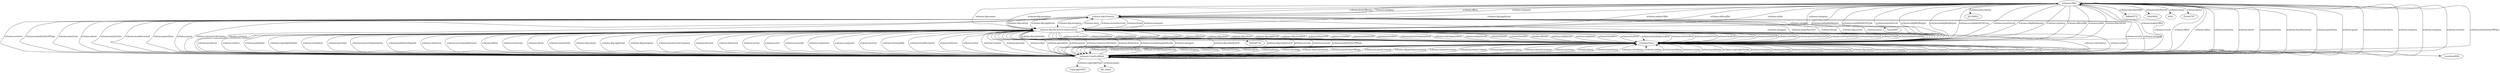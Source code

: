 digraph {
  "20150823" [type=attribute_name,label="20150823"]
  Guns0565 [type=attribute_name,label=Guns0565]
  "schema-dig:Firearm1" [type=class_uri,label="schema-dig:Firearm"]
  Seller0716 [type=attribute_name,label=Seller0716]
  "schema-dig:PersonOrOrganization1" [type=class_uri,label="schema-dig:PersonOrOrganization"]
  Copyright0951 [type=attribute_name,label=Copyright0951]
  "schema:CreativeWork1" [type=class_uri,label="schema:CreativeWork"]
  file_name [type=attribute_name,label=file_name]
  Rifles0572 [type=attribute_name,label=Rifles0572]
  "schema:Offer1" [type=class_uri,label="schema:Offer"]
  Start0821 [type=attribute_name,label=Start0821]
  "0021" [type=attribute_name,label="0021"]
  Price0797 [type=attribute_name,label=Price0797]
  Location0800 [type=attribute_name,label=Location0800]
  "schema:Place1" [type=class_uri,label="schema:Place"]
  "schema-dig:Firearm1" -> Guns0565 [label="schema:category",type=st_property_uri]
  "schema-dig:PersonOrOrganization1" -> Seller0716 [label="schema-dig:identifier",type=st_property_uri]
  "schema:CreativeWork1" -> Copyright0951 [label="schema:copyrightYear",type=st_property_uri]
  "schema:CreativeWork1" -> file_name [label="schema:name",type=st_property_uri]
  "schema:Offer1" -> Rifles0572 [label="schema-dig:identifier",type=st_property_uri]
  "schema:Offer1" -> Start0821 [label="schema:datePosted",type=st_property_uri]
  "schema:Offer1" -> "20150823" [label="schema:description",type=st_property_uri]
  "schema:Offer1" -> "0021" [label="schema:name",type=st_property_uri]
  "schema:Offer1" -> Price0797 [label="schema:price",type=st_property_uri]
  "schema:Place1" -> Location0800 [label="schema:name",type=st_property_uri]
  "schema-dig:PersonOrOrganization1" -> "schema:CreativeWork1" [label="schema-dig:isAuthorOf",type=direct_property_uri,weight=1]
  "schema:CreativeWork1" -> "schema:CreativeWork1" [label="schema:hasPart",type=direct_property_uri,weight=1]
  "schema:CreativeWork1" -> "schema:CreativeWork1" [label="schema:isPartOf",type=direct_property_uri,weight=1]
  "schema:CreativeWork1" -> "schema:CreativeWork1" [label="schema-dig:isAbstractPartOf",type=direct_property_uri,weight=1]
  "schema:CreativeWork1" -> "schema:CreativeWork1" [label="schema-dig:isCitationOf",type=direct_property_uri,weight=1]
  "schema:CreativeWork1" -> "schema:CreativeWork1" [label="schema:citation",type=direct_property_uri,weight=1]
  "schema:CreativeWork1" -> "schema:CreativeWork1" [label="schema:workExample",type=direct_property_uri,weight=1]
  "schema:CreativeWork1" -> "schema:CreativeWork1" [label="schema:exampleOfWork",type=direct_property_uri,weight=1]
  "schema:CreativeWork1" -> "schema:CreativeWork1" [label="schema:license",type=direct_property_uri,weight=1]
  "schema:CreativeWork1" -> "schema:CreativeWork1" [label="schema:translationOfWork",type=direct_property_uri,weight=1]
  "schema:CreativeWork1" -> "schema:CreativeWork1" [label="schema:workTranslation",type=direct_property_uri,weight=1]
  "schema:CreativeWork1" -> "schema:Offer1" [label="schema:offers",type=direct_property_uri,weight=1]
  "schema:CreativeWork1" -> "schema:Place1" [label="schema:locationCreated",type=direct_property_uri,weight=1]
  "schema:CreativeWork1" -> "schema:Place1" [label="schema-dig:primaryLocation",type=direct_property_uri,weight=1]
  "schema:CreativeWork1" -> "schema:Place1" [label="schema:contentLocation",type=direct_property_uri,weight=1]
  "schema:Offer1" -> "schema:Offer1" [label="schema:addOn",type=direct_property_uri,weight=1]
  "schema:Offer1" -> "schema:Place1" [label="schema:ineligibleRegion",type=direct_property_uri,weight=1]
  "schema:Offer1" -> "schema:Place1" [label="schema:availableAtOrFrom",type=direct_property_uri,weight=1]
  "schema:Offer1" -> "schema:Place1" [label="schema:areaServed",type=direct_property_uri,weight=1]
  "schema:Offer1" -> "schema:Place1" [label="schema:eligibleRegion",type=direct_property_uri,weight=1]
  "schema:Place1" -> "schema:Place1" [label="schema:containedIn",type=direct_property_uri,weight=1]
  "schema:Place1" -> "schema:Place1" [label="schema:containedInPlace",type=direct_property_uri,weight=1]
  "schema:Place1" -> "schema:Place1" [label="schema:containsPlace",type=direct_property_uri,weight=1]
  "schema-dig:Firearm1" -> "schema-dig:PersonOrOrganization1" [label="schema:manufacturer",type=inherited,weight=4]
  "schema-dig:Firearm1" -> "schema-dig:PersonOrOrganization1" [label="schema:brand",type=inherited,weight=4]
  "schema-dig:Firearm1" -> "schema-dig:PersonOrOrganization1" [label="schema:category",type=inherited,weight=4]
  "schema-dig:Firearm1" -> "schema-dig:PersonOrOrganization1" [label="schema-dig:owner",type=inherited,weight=4]
  "schema-dig:Firearm1" -> "schema-dig:PersonOrOrganization1" [label="schema-dig:applicant",type=inherited,weight=4]
  "schema-dig:Firearm1" -> "schema-dig:PersonOrOrganization1" [label="schema-dig:assignee",type=inherited,weight=4]
  "schema-dig:Firearm1" -> "schema:CreativeWork1" [label="schema:category",type=inherited,weight=4]
  "schema-dig:Firearm1" -> "schema:CreativeWork1" [label="schema:review",type=inherited,weight=4]
  "schema-dig:Firearm1" -> "schema:CreativeWork1" [label="schema:reviews",type=inherited,weight=4]
  "schema-dig:Firearm1" -> "schema:CreativeWork1" [label="schema:mainEntityOfPage",type=inherited,weight=4]
  "schema-dig:Firearm1" -> "schema:Offer1" [label="schema:offers",type=inherited,weight=4]
  "schema-dig:Firearm1" -> "schema:Offer1" [label="schema:category",type=inherited,weight=4]
  "schema-dig:Firearm1" -> "schema:Place1" [label="schema:category",type=inherited,weight=4]
  "schema-dig:Firearm1" -> "schema:Place1" [label="schema:manufacturer",type=inherited,weight=4]
  "schema-dig:Firearm1" -> "schema:Place1" [label="schema:brand",type=inherited,weight=4]
  "schema-dig:Firearm1" -> "schema:Place1" [label="schema-dig:owner",type=inherited,weight=4]
  "schema-dig:PersonOrOrganization1" -> "schema-dig:Firearm1" [label="schema:owns",type=inherited,weight=4]
  "schema-dig:PersonOrOrganization1" -> "schema:CreativeWork1" [label="schema-dig:isAuthorOf",type=inherited,weight=4]
  "schema-dig:PersonOrOrganization1" -> "schema:CreativeWork1" [label="schema:review",type=inherited,weight=4]
  "schema-dig:PersonOrOrganization1" -> "schema:CreativeWork1" [label="schema:reviews",type=inherited,weight=4]
  "schema-dig:PersonOrOrganization1" -> "schema:CreativeWork1" [label="schema:mainEntityOfPage",type=inherited,weight=4]
  "schema-dig:PersonOrOrganization1" -> "schema:Offer1" [label="schema:makesOffer",type=inherited,weight=4]
  "schema-dig:PersonOrOrganization1" -> "schema:Place1" [label="schema:location",type=inherited,weight=4]
  "schema-dig:PersonOrOrganization1" -> "schema:Place1" [label="schema:foundingLocation",type=inherited,weight=4]
  "schema-dig:PersonOrOrganization1" -> "schema:Place1" [label="schema:serviceArea",type=inherited,weight=4]
  "schema-dig:PersonOrOrganization1" -> "schema:Place1" [label="schema:areaServed",type=inherited,weight=4]
  "schema-dig:PersonOrOrganization1" -> "schema:Place1" [label="schema:hasPOS",type=inherited,weight=4]
  "schema-dig:PersonOrOrganization1" -> "schema:Place1" [label="schema:member",type=inherited,weight=4]
  "schema-dig:PersonOrOrganization1" -> "schema:Place1" [label="schema:memberOf",type=inherited,weight=4]
  "schema-dig:PersonOrOrganization1" -> "schema:Place1" [label="schema:members",type=inherited,weight=4]
  "schema-dig:PersonOrOrganization1" -> "schema:Place1" [label="schema:parentOrganization",type=inherited,weight=4]
  "schema-dig:PersonOrOrganization1" -> "schema:Place1" [label="schema:subOrganization",type=inherited,weight=4]
  "schema-dig:PersonOrOrganization1" -> "schema:Place1" [label="schema:department",type=inherited,weight=4]
  "schema-dig:PersonOrOrganization1" -> "schema:Place1" [label="schema:brand",type=inherited,weight=4]
  "schema-dig:PersonOrOrganization1" -> "schema:Place1" [label="schema:homeLocation",type=inherited,weight=4]
  "schema-dig:PersonOrOrganization1" -> "schema:Place1" [label="schema:workLocation",type=inherited,weight=4]
  "schema-dig:PersonOrOrganization1" -> "schema:Place1" [label="schema:deathPlace",type=inherited,weight=4]
  "schema-dig:PersonOrOrganization1" -> "schema:Place1" [label="schema:birthPlace",type=inherited,weight=4]
  "schema-dig:PersonOrOrganization1" -> "schema:Place1" [label="schema:alumniOf",type=inherited,weight=4]
  "schema-dig:PersonOrOrganization1" -> "schema:Place1" [label="schema:worksFor",type=inherited,weight=4]
  "schema-dig:PersonOrOrganization1" -> "schema:Place1" [label="schema:affiliation",type=inherited,weight=4]
  "schema-dig:PersonOrOrganization1" -> "schema:Place1" [label="schema-dig:owner",type=inherited,weight=4]
  "schema:CreativeWork1" -> "schema-dig:Firearm1" [label="schema:mentions",type=inherited,weight=4]
  "schema:CreativeWork1" -> "schema-dig:Firearm1" [label="schema:about",type=inherited,weight=4]
  "schema:CreativeWork1" -> "schema-dig:Firearm1" [label="schema:mainEntity",type=inherited,weight=4]
  "schema:CreativeWork1" -> "schema-dig:Firearm1" [label="schema:itemReviewed",type=inherited,weight=4]
  "schema:CreativeWork1" -> "schema-dig:Firearm1" [label="schema:gameItem",type=inherited,weight=4]
  "schema:CreativeWork1" -> "schema-dig:Firearm1" [label="schema:quest",type=inherited,weight=4]
  "schema:CreativeWork1" -> "schema-dig:Firearm1" [label="schema:characterAttribute",type=inherited,weight=4]
  "schema:CreativeWork1" -> "schema-dig:Firearm1" [label="schema:category",type=inherited,weight=4]
  "schema:CreativeWork1" -> "schema-dig:PersonOrOrganization1" [label="schema:contributor",type=inherited,weight=4]
  "schema:CreativeWork1" -> "schema-dig:PersonOrOrganization1" [label="schema:author",type=inherited,weight=4]
  "schema:CreativeWork1" -> "schema-dig:PersonOrOrganization1" [label="schema:producer",type=inherited,weight=4]
  "schema:CreativeWork1" -> "schema-dig:PersonOrOrganization1" [label="schema:creator",type=inherited,weight=4]
  "schema:CreativeWork1" -> "schema-dig:PersonOrOrganization1" [label="schema:publisher",type=inherited,weight=4]
  "schema:CreativeWork1" -> "schema-dig:PersonOrOrganization1" [label="schema:copyrightHolder",type=inherited,weight=4]
  "schema:CreativeWork1" -> "schema-dig:PersonOrOrganization1" [label="schema:translator",type=inherited,weight=4]
  "schema:CreativeWork1" -> "schema-dig:PersonOrOrganization1" [label="schema:provider",type=inherited,weight=4]
  "schema:CreativeWork1" -> "schema-dig:PersonOrOrganization1" [label="schema:sourceOrganization",type=inherited,weight=4]
  "schema:CreativeWork1" -> "schema-dig:PersonOrOrganization1" [label="schema:publisherImprint",type=inherited,weight=4]
  "schema:CreativeWork1" -> "schema-dig:PersonOrOrganization1" [label="schema:character",type=inherited,weight=4]
  "schema:CreativeWork1" -> "schema-dig:PersonOrOrganization1" [label="schema:accountablePerson",type=inherited,weight=4]
  "schema:CreativeWork1" -> "schema-dig:PersonOrOrganization1" [label="schema:editor",type=inherited,weight=4]
  "schema:CreativeWork1" -> "schema-dig:PersonOrOrganization1" [label="schema:mentions",type=inherited,weight=4]
  "schema:CreativeWork1" -> "schema-dig:PersonOrOrganization1" [label="schema:about",type=inherited,weight=4]
  "schema:CreativeWork1" -> "schema-dig:PersonOrOrganization1" [label="schema:mainEntity",type=inherited,weight=4]
  "schema:CreativeWork1" -> "schema-dig:PersonOrOrganization1" [label="schema-dig:owner",type=inherited,weight=4]
  "schema:CreativeWork1" -> "schema-dig:PersonOrOrganization1" [label="schema-dig:applicant",type=inherited,weight=4]
  "schema:CreativeWork1" -> "schema-dig:PersonOrOrganization1" [label="schema-dig:assignee",type=inherited,weight=4]
  "schema:CreativeWork1" -> "schema-dig:PersonOrOrganization1" [label="schema:productionCompany",type=inherited,weight=4]
  "schema:CreativeWork1" -> "schema-dig:PersonOrOrganization1" [label="schema:director",type=inherited,weight=4]
  "schema:CreativeWork1" -> "schema-dig:PersonOrOrganization1" [label="schema:directors",type=inherited,weight=4]
  "schema:CreativeWork1" -> "schema-dig:PersonOrOrganization1" [label="schema:actors",type=inherited,weight=4]
  "schema:CreativeWork1" -> "schema-dig:PersonOrOrganization1" [label="schema:actor",type=inherited,weight=4]
  "schema:CreativeWork1" -> "schema-dig:PersonOrOrganization1" [label="schema:musicBy",type=inherited,weight=4]
  "schema:CreativeWork1" -> "schema-dig:PersonOrOrganization1" [label="schema:endorsers",type=inherited,weight=4]
  "schema:CreativeWork1" -> "schema-dig:PersonOrOrganization1" [label="schema:composer",type=inherited,weight=4]
  "schema:CreativeWork1" -> "schema-dig:PersonOrOrganization1" [label="schema:lyricist",type=inherited,weight=4]
  "schema:CreativeWork1" -> "schema-dig:PersonOrOrganization1" [label="schema:reviewedBy",type=inherited,weight=4]
  "schema:CreativeWork1" -> "schema-dig:PersonOrOrganization1" [label="schema:itemReviewed",type=inherited,weight=4]
  "schema:CreativeWork1" -> "schema-dig:PersonOrOrganization1" [label="schema:letterer",type=inherited,weight=4]
  "schema:CreativeWork1" -> "schema-dig:PersonOrOrganization1" [label="schema:artist",type=inherited,weight=4]
  "schema:CreativeWork1" -> "schema-dig:PersonOrOrganization1" [label="schema:colorist",type=inherited,weight=4]
  "schema:CreativeWork1" -> "schema-dig:PersonOrOrganization1" [label="schema:penciler",type=inherited,weight=4]
  "schema:CreativeWork1" -> "schema-dig:PersonOrOrganization1" [label="schema:inker",type=inherited,weight=4]
  "schema:CreativeWork1" -> "schema-dig:PersonOrOrganization1" [label="schema:gameItem",type=inherited,weight=4]
  "schema:CreativeWork1" -> "schema-dig:PersonOrOrganization1" [label="schema:quest",type=inherited,weight=4]
  "schema:CreativeWork1" -> "schema-dig:PersonOrOrganization1" [label="schema:characterAttribute",type=inherited,weight=4]
  "schema:CreativeWork1" -> "schema-dig:PersonOrOrganization1" [label="schema:illustrator",type=inherited,weight=4]
  "schema:CreativeWork1" -> "schema-dig:PersonOrOrganization1" [label="schema:recognizingAuthority",type=inherited,weight=4]
  "schema:CreativeWork1" -> "schema-dig:PersonOrOrganization1" [label="schema:category",type=inherited,weight=4]
  "schema:CreativeWork1" -> "schema:Offer1" [label="schema:offers",type=inherited,weight=4]
  "schema:CreativeWork1" -> "schema:Offer1" [label="schema:mentions",type=inherited,weight=4]
  "schema:CreativeWork1" -> "schema:Offer1" [label="schema:about",type=inherited,weight=4]
  "schema:CreativeWork1" -> "schema:Offer1" [label="schema:mainEntity",type=inherited,weight=4]
  "schema:CreativeWork1" -> "schema:Offer1" [label="schema:itemReviewed",type=inherited,weight=4]
  "schema:CreativeWork1" -> "schema:Offer1" [label="schema:gameItem",type=inherited,weight=4]
  "schema:CreativeWork1" -> "schema:Offer1" [label="schema:quest",type=inherited,weight=4]
  "schema:CreativeWork1" -> "schema:Offer1" [label="schema:characterAttribute",type=inherited,weight=4]
  "schema:CreativeWork1" -> "schema:Offer1" [label="schema:category",type=inherited,weight=4]
  "schema:CreativeWork1" -> "schema:Place1" [label="schema:locationCreated",type=inherited,weight=4]
  "schema:CreativeWork1" -> "schema:Place1" [label="schema-dig:primaryLocation",type=inherited,weight=4]
  "schema:CreativeWork1" -> "schema:Place1" [label="schema:contentLocation",type=inherited,weight=4]
  "schema:CreativeWork1" -> "schema:Place1" [label="schema:mentions",type=inherited,weight=4]
  "schema:CreativeWork1" -> "schema:Place1" [label="schema:about",type=inherited,weight=4]
  "schema:CreativeWork1" -> "schema:Place1" [label="schema:mainEntity",type=inherited,weight=4]
  "schema:CreativeWork1" -> "schema:Place1" [label="schema:contributor",type=inherited,weight=4]
  "schema:CreativeWork1" -> "schema:Place1" [label="schema:author",type=inherited,weight=4]
  "schema:CreativeWork1" -> "schema:Place1" [label="schema:producer",type=inherited,weight=4]
  "schema:CreativeWork1" -> "schema:Place1" [label="schema:creator",type=inherited,weight=4]
  "schema:CreativeWork1" -> "schema:Place1" [label="schema:publisher",type=inherited,weight=4]
  "schema:CreativeWork1" -> "schema:Place1" [label="schema:copyrightHolder",type=inherited,weight=4]
  "schema:CreativeWork1" -> "schema:Place1" [label="schema:translator",type=inherited,weight=4]
  "schema:CreativeWork1" -> "schema:Place1" [label="schema:provider",type=inherited,weight=4]
  "schema:CreativeWork1" -> "schema:Place1" [label="schema:sourceOrganization",type=inherited,weight=4]
  "schema:CreativeWork1" -> "schema:Place1" [label="schema:publisherImprint",type=inherited,weight=4]
  "schema:CreativeWork1" -> "schema:Place1" [label="schema-dig:owner",type=inherited,weight=4]
  "schema:CreativeWork1" -> "schema:Place1" [label="schema:productionCompany",type=inherited,weight=4]
  "schema:CreativeWork1" -> "schema:Place1" [label="schema:endorsers",type=inherited,weight=4]
  "schema:CreativeWork1" -> "schema:Place1" [label="schema:composer",type=inherited,weight=4]
  "schema:CreativeWork1" -> "schema:Place1" [label="schema:reviewedBy",type=inherited,weight=4]
  "schema:CreativeWork1" -> "schema:Place1" [label="schema:itemReviewed",type=inherited,weight=4]
  "schema:CreativeWork1" -> "schema:Place1" [label="schema:regionsAllowed",type=inherited,weight=4]
  "schema:CreativeWork1" -> "schema:Place1" [label="schema:spatial",type=inherited,weight=4]
  "schema:CreativeWork1" -> "schema:Place1" [label="schema:gameLocation",type=inherited,weight=4]
  "schema:CreativeWork1" -> "schema:Place1" [label="schema:gameItem",type=inherited,weight=4]
  "schema:CreativeWork1" -> "schema:Place1" [label="schema:quest",type=inherited,weight=4]
  "schema:CreativeWork1" -> "schema:Place1" [label="schema:characterAttribute",type=inherited,weight=4]
  "schema:CreativeWork1" -> "schema:Place1" [label="schema:recognizingAuthority",type=inherited,weight=4]
  "schema:CreativeWork1" -> "schema:Place1" [label="schema:category",type=inherited,weight=4]
  "schema:Offer1" -> "schema-dig:Firearm1" [label="schema:itemOffered",type=inherited,weight=4]
  "schema:Offer1" -> "schema-dig:Firearm1" [label="schema:category",type=inherited,weight=4]
  "schema:Offer1" -> "schema-dig:PersonOrOrganization1" [label="schema:offeredBy",type=inherited,weight=4]
  "schema:Offer1" -> "schema-dig:PersonOrOrganization1" [label="schema:seller",type=inherited,weight=4]
  "schema:Offer1" -> "schema-dig:PersonOrOrganization1" [label="schema:category",type=inherited,weight=4]
  "schema:Offer1" -> "schema-dig:PersonOrOrganization1" [label="schema-dig:owner",type=inherited,weight=4]
  "schema:Offer1" -> "schema-dig:PersonOrOrganization1" [label="schema-dig:applicant",type=inherited,weight=4]
  "schema:Offer1" -> "schema-dig:PersonOrOrganization1" [label="schema-dig:assignee",type=inherited,weight=4]
  "schema:Offer1" -> "schema:CreativeWork1" [label="schema:category",type=inherited,weight=4]
  "schema:Offer1" -> "schema:CreativeWork1" [label="schema:review",type=inherited,weight=4]
  "schema:Offer1" -> "schema:CreativeWork1" [label="schema:reviews",type=inherited,weight=4]
  "schema:Offer1" -> "schema:CreativeWork1" [label="schema:mainEntityOfPage",type=inherited,weight=4]
  "schema:Offer1" -> "schema:Place1" [label="schema:ineligibleRegion",type=inherited,weight=4]
  "schema:Offer1" -> "schema:Place1" [label="schema:availableAtOrFrom",type=inherited,weight=4]
  "schema:Offer1" -> "schema:Place1" [label="schema:areaServed",type=inherited,weight=4]
  "schema:Offer1" -> "schema:Place1" [label="schema:eligibleRegion",type=inherited,weight=4]
  "schema:Offer1" -> "schema:Place1" [label="schema:category",type=inherited,weight=4]
  "schema:Offer1" -> "schema:Place1" [label="schema:offeredBy",type=inherited,weight=4]
  "schema:Offer1" -> "schema:Place1" [label="schema:seller",type=inherited,weight=4]
  "schema:Offer1" -> "schema:Place1" [label="schema-dig:owner",type=inherited,weight=4]
  "schema:Place1" -> "schema-dig:Firearm1" [label="schema:owns",type=inherited,weight=4]
  "schema:Place1" -> "schema-dig:PersonOrOrganization1" [label="schema-dig:owner",type=inherited,weight=4]
  "schema:Place1" -> "schema-dig:PersonOrOrganization1" [label="schema-dig:applicant",type=inherited,weight=4]
  "schema:Place1" -> "schema-dig:PersonOrOrganization1" [label="schema-dig:assignee",type=inherited,weight=4]
  "schema:Place1" -> "schema-dig:PersonOrOrganization1" [label="schema:branchOf",type=inherited,weight=4]
  "schema:Place1" -> "schema-dig:PersonOrOrganization1" [label="schema:member",type=inherited,weight=4]
  "schema:Place1" -> "schema-dig:PersonOrOrganization1" [label="schema:memberOf",type=inherited,weight=4]
  "schema:Place1" -> "schema-dig:PersonOrOrganization1" [label="schema:members",type=inherited,weight=4]
  "schema:Place1" -> "schema-dig:PersonOrOrganization1" [label="schema:parentOrganization",type=inherited,weight=4]
  "schema:Place1" -> "schema-dig:PersonOrOrganization1" [label="schema:subOrganization",type=inherited,weight=4]
  "schema:Place1" -> "schema-dig:PersonOrOrganization1" [label="schema:department",type=inherited,weight=4]
  "schema:Place1" -> "schema-dig:PersonOrOrganization1" [label="schema:brand",type=inherited,weight=4]
  "schema:Place1" -> "schema-dig:PersonOrOrganization1" [label="schema:founder",type=inherited,weight=4]
  "schema:Place1" -> "schema-dig:PersonOrOrganization1" [label="schema:alumni",type=inherited,weight=4]
  "schema:Place1" -> "schema-dig:PersonOrOrganization1" [label="schema:employees",type=inherited,weight=4]
  "schema:Place1" -> "schema-dig:PersonOrOrganization1" [label="schema:employee",type=inherited,weight=4]
  "schema:Place1" -> "schema-dig:PersonOrOrganization1" [label="schema:founders",type=inherited,weight=4]
  "schema:Place1" -> "schema:CreativeWork1" [label="schema:review",type=inherited,weight=4]
  "schema:Place1" -> "schema:CreativeWork1" [label="schema:reviews",type=inherited,weight=4]
  "schema:Place1" -> "schema:CreativeWork1" [label="schema:photo",type=inherited,weight=4]
  "schema:Place1" -> "schema:CreativeWork1" [label="schema:photos",type=inherited,weight=4]
  "schema:Place1" -> "schema:CreativeWork1" [label="schema:hasMap",type=inherited,weight=4]
  "schema:Place1" -> "schema:CreativeWork1" [label="schema:mainEntityOfPage",type=inherited,weight=4]
  "schema:Place1" -> "schema:CreativeWork1" [label="schema-dig:isAuthorOf",type=inherited,weight=4]
  "schema:Place1" -> "schema:Offer1" [label="schema:makesOffer",type=inherited,weight=4]
}
